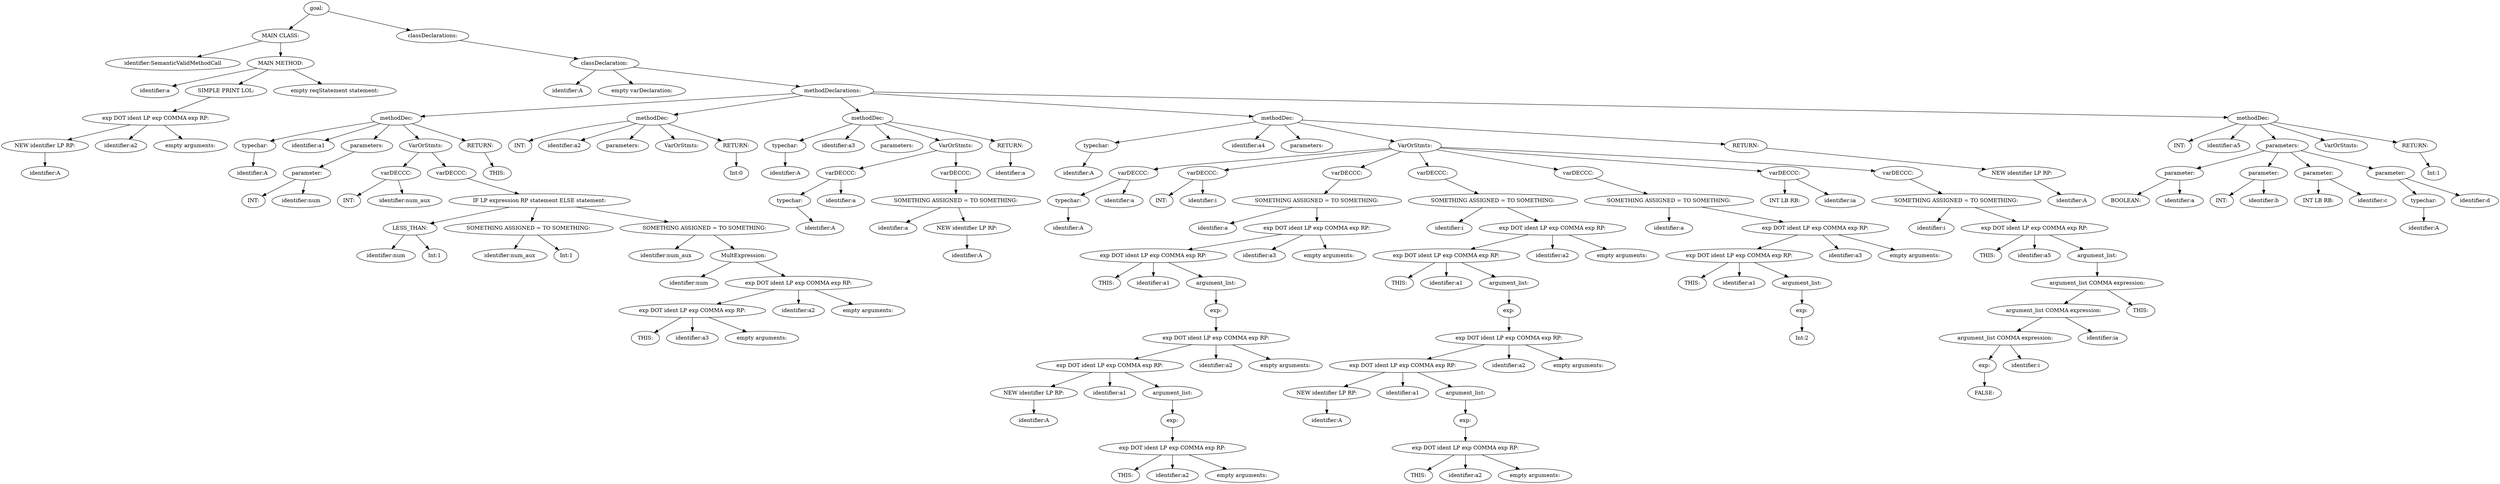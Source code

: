 digraph {
n0 [label="goal:"];
n1 [label="MAIN CLASS:"];
n2 [label="identifier:SemanticValidMethodCall"];
n1 -> n2
n3 [label="MAIN METHOD:"];
n4 [label="identifier:a"];
n3 -> n4
n5 [label="SIMPLE PRINT LOL:"];
n6 [label="exp DOT ident LP exp COMMA exp RP:"];
n7 [label="NEW identifier LP RP:"];
n8 [label="identifier:A"];
n7 -> n8
n6 -> n7
n9 [label="identifier:a2"];
n6 -> n9
n10 [label="empty arguments:"];
n6 -> n10
n5 -> n6
n3 -> n5
n11 [label="empty reqStatement statement:"];
n3 -> n11
n1 -> n3
n0 -> n1
n12 [label="classDeclarations:"];
n13 [label="classDeclaration:"];
n14 [label="identifier:A"];
n13 -> n14
n15 [label="empty varDeclaration:"];
n13 -> n15
n16 [label="methodDeclarations:"];
n17 [label="methodDec:"];
n18 [label="typechar:"];
n19 [label="identifier:A"];
n18 -> n19
n17 -> n18
n20 [label="identifier:a1"];
n17 -> n20
n21 [label="parameters:"];
n22 [label="parameter:"];
n23 [label="INT:"];
n22 -> n23
n24 [label="identifier:num"];
n22 -> n24
n21 -> n22
n17 -> n21
n25 [label="VarOrStmts:"];
n26 [label="varDECCC:"];
n27 [label="INT:"];
n26 -> n27
n28 [label="identifier:num_aux"];
n26 -> n28
n25 -> n26
n29 [label="varDECCC:"];
n30 [label="IF LP expression RP statement ELSE statement:"];
n31 [label="LESS_THAN:"];
n32 [label="identifier:num"];
n31 -> n32
n33 [label="Int:1"];
n31 -> n33
n30 -> n31
n34 [label="SOMETHING ASSIGNED = TO SOMETHING:"];
n35 [label="identifier:num_aux"];
n34 -> n35
n36 [label="Int:1"];
n34 -> n36
n30 -> n34
n37 [label="SOMETHING ASSIGNED = TO SOMETHING:"];
n38 [label="identifier:num_aux"];
n37 -> n38
n39 [label="MultExpression:"];
n40 [label="identifier:num"];
n39 -> n40
n41 [label="exp DOT ident LP exp COMMA exp RP:"];
n42 [label="exp DOT ident LP exp COMMA exp RP:"];
n43 [label="THIS:"];
n42 -> n43
n44 [label="identifier:a3"];
n42 -> n44
n45 [label="empty arguments:"];
n42 -> n45
n41 -> n42
n46 [label="identifier:a2"];
n41 -> n46
n47 [label="empty arguments:"];
n41 -> n47
n39 -> n41
n37 -> n39
n30 -> n37
n29 -> n30
n25 -> n29
n17 -> n25
n48 [label="RETURN:"];
n49 [label="THIS:"];
n48 -> n49
n17 -> n48
n16 -> n17
n50 [label="methodDec:"];
n51 [label="INT:"];
n50 -> n51
n52 [label="identifier:a2"];
n50 -> n52
n53 [label="parameters:"];
n50 -> n53
n54 [label="VarOrStmts:"];
n50 -> n54
n55 [label="RETURN:"];
n56 [label="Int:0"];
n55 -> n56
n50 -> n55
n16 -> n50
n57 [label="methodDec:"];
n58 [label="typechar:"];
n59 [label="identifier:A"];
n58 -> n59
n57 -> n58
n60 [label="identifier:a3"];
n57 -> n60
n61 [label="parameters:"];
n57 -> n61
n62 [label="VarOrStmts:"];
n63 [label="varDECCC:"];
n64 [label="typechar:"];
n65 [label="identifier:A"];
n64 -> n65
n63 -> n64
n66 [label="identifier:a"];
n63 -> n66
n62 -> n63
n67 [label="varDECCC:"];
n68 [label="SOMETHING ASSIGNED = TO SOMETHING:"];
n69 [label="identifier:a"];
n68 -> n69
n70 [label="NEW identifier LP RP:"];
n71 [label="identifier:A"];
n70 -> n71
n68 -> n70
n67 -> n68
n62 -> n67
n57 -> n62
n72 [label="RETURN:"];
n73 [label="identifier:a"];
n72 -> n73
n57 -> n72
n16 -> n57
n74 [label="methodDec:"];
n75 [label="typechar:"];
n76 [label="identifier:A"];
n75 -> n76
n74 -> n75
n77 [label="identifier:a4"];
n74 -> n77
n78 [label="parameters:"];
n74 -> n78
n79 [label="VarOrStmts:"];
n80 [label="varDECCC:"];
n81 [label="typechar:"];
n82 [label="identifier:A"];
n81 -> n82
n80 -> n81
n83 [label="identifier:a"];
n80 -> n83
n79 -> n80
n84 [label="varDECCC:"];
n85 [label="INT:"];
n84 -> n85
n86 [label="identifier:i"];
n84 -> n86
n79 -> n84
n87 [label="varDECCC:"];
n88 [label="SOMETHING ASSIGNED = TO SOMETHING:"];
n89 [label="identifier:a"];
n88 -> n89
n90 [label="exp DOT ident LP exp COMMA exp RP:"];
n91 [label="exp DOT ident LP exp COMMA exp RP:"];
n92 [label="THIS:"];
n91 -> n92
n93 [label="identifier:a1"];
n91 -> n93
n94 [label="argument_list:"];
n95 [label="exp:"];
n96 [label="exp DOT ident LP exp COMMA exp RP:"];
n97 [label="exp DOT ident LP exp COMMA exp RP:"];
n98 [label="NEW identifier LP RP:"];
n99 [label="identifier:A"];
n98 -> n99
n97 -> n98
n100 [label="identifier:a1"];
n97 -> n100
n101 [label="argument_list:"];
n102 [label="exp:"];
n103 [label="exp DOT ident LP exp COMMA exp RP:"];
n104 [label="THIS:"];
n103 -> n104
n105 [label="identifier:a2"];
n103 -> n105
n106 [label="empty arguments:"];
n103 -> n106
n102 -> n103
n101 -> n102
n97 -> n101
n96 -> n97
n107 [label="identifier:a2"];
n96 -> n107
n108 [label="empty arguments:"];
n96 -> n108
n95 -> n96
n94 -> n95
n91 -> n94
n90 -> n91
n109 [label="identifier:a3"];
n90 -> n109
n110 [label="empty arguments:"];
n90 -> n110
n88 -> n90
n87 -> n88
n79 -> n87
n111 [label="varDECCC:"];
n112 [label="SOMETHING ASSIGNED = TO SOMETHING:"];
n113 [label="identifier:i"];
n112 -> n113
n114 [label="exp DOT ident LP exp COMMA exp RP:"];
n115 [label="exp DOT ident LP exp COMMA exp RP:"];
n116 [label="THIS:"];
n115 -> n116
n117 [label="identifier:a1"];
n115 -> n117
n118 [label="argument_list:"];
n119 [label="exp:"];
n120 [label="exp DOT ident LP exp COMMA exp RP:"];
n121 [label="exp DOT ident LP exp COMMA exp RP:"];
n122 [label="NEW identifier LP RP:"];
n123 [label="identifier:A"];
n122 -> n123
n121 -> n122
n124 [label="identifier:a1"];
n121 -> n124
n125 [label="argument_list:"];
n126 [label="exp:"];
n127 [label="exp DOT ident LP exp COMMA exp RP:"];
n128 [label="THIS:"];
n127 -> n128
n129 [label="identifier:a2"];
n127 -> n129
n130 [label="empty arguments:"];
n127 -> n130
n126 -> n127
n125 -> n126
n121 -> n125
n120 -> n121
n131 [label="identifier:a2"];
n120 -> n131
n132 [label="empty arguments:"];
n120 -> n132
n119 -> n120
n118 -> n119
n115 -> n118
n114 -> n115
n133 [label="identifier:a2"];
n114 -> n133
n134 [label="empty arguments:"];
n114 -> n134
n112 -> n114
n111 -> n112
n79 -> n111
n135 [label="varDECCC:"];
n136 [label="SOMETHING ASSIGNED = TO SOMETHING:"];
n137 [label="identifier:a"];
n136 -> n137
n138 [label="exp DOT ident LP exp COMMA exp RP:"];
n139 [label="exp DOT ident LP exp COMMA exp RP:"];
n140 [label="THIS:"];
n139 -> n140
n141 [label="identifier:a1"];
n139 -> n141
n142 [label="argument_list:"];
n143 [label="exp:"];
n144 [label="Int:2"];
n143 -> n144
n142 -> n143
n139 -> n142
n138 -> n139
n145 [label="identifier:a3"];
n138 -> n145
n146 [label="empty arguments:"];
n138 -> n146
n136 -> n138
n135 -> n136
n79 -> n135
n147 [label="varDECCC:"];
n148 [label="INT LB RB:"];
n147 -> n148
n149 [label="identifier:ia"];
n147 -> n149
n79 -> n147
n150 [label="varDECCC:"];
n151 [label="SOMETHING ASSIGNED = TO SOMETHING:"];
n152 [label="identifier:i"];
n151 -> n152
n153 [label="exp DOT ident LP exp COMMA exp RP:"];
n154 [label="THIS:"];
n153 -> n154
n155 [label="identifier:a5"];
n153 -> n155
n156 [label="argument_list:"];
n157 [label="argument_list COMMA expression:"];
n158 [label="argument_list COMMA expression:"];
n159 [label="argument_list COMMA expression:"];
n160 [label="exp:"];
n161 [label="FALSE:"];
n160 -> n161
n159 -> n160
n162 [label="identifier:i"];
n159 -> n162
n158 -> n159
n163 [label="identifier:ia"];
n158 -> n163
n157 -> n158
n164 [label="THIS:"];
n157 -> n164
n156 -> n157
n153 -> n156
n151 -> n153
n150 -> n151
n79 -> n150
n74 -> n79
n165 [label="RETURN:"];
n166 [label="NEW identifier LP RP:"];
n167 [label="identifier:A"];
n166 -> n167
n165 -> n166
n74 -> n165
n16 -> n74
n168 [label="methodDec:"];
n169 [label="INT:"];
n168 -> n169
n170 [label="identifier:a5"];
n168 -> n170
n171 [label="parameters:"];
n172 [label="parameter:"];
n173 [label="BOOLEAN:"];
n172 -> n173
n174 [label="identifier:a"];
n172 -> n174
n171 -> n172
n175 [label="parameter:"];
n176 [label="INT:"];
n175 -> n176
n177 [label="identifier:b"];
n175 -> n177
n171 -> n175
n178 [label="parameter:"];
n179 [label="INT LB RB:"];
n178 -> n179
n180 [label="identifier:c"];
n178 -> n180
n171 -> n178
n181 [label="parameter:"];
n182 [label="typechar:"];
n183 [label="identifier:A"];
n182 -> n183
n181 -> n182
n184 [label="identifier:d"];
n181 -> n184
n171 -> n181
n168 -> n171
n185 [label="VarOrStmts:"];
n168 -> n185
n186 [label="RETURN:"];
n187 [label="Int:1"];
n186 -> n187
n168 -> n186
n16 -> n168
n13 -> n16
n12 -> n13
n0 -> n12
}
